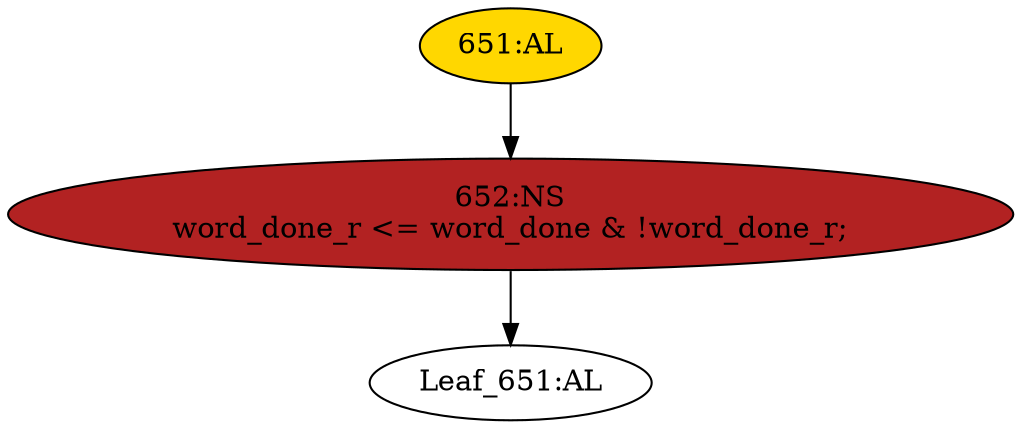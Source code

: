 strict digraph "" {
	node [label="\N"];
	"651:AL"	 [ast="<pyverilog.vparser.ast.Always object at 0x7fa020e2fa50>",
		clk_sens=True,
		fillcolor=gold,
		label="651:AL",
		sens="['clk']",
		statements="[]",
		style=filled,
		typ=Always,
		use_var="['word_done', 'word_done_r']"];
	"652:NS"	 [ast="<pyverilog.vparser.ast.NonblockingSubstitution object at 0x7fa020e2fb50>",
		fillcolor=firebrick,
		label="652:NS
word_done_r <= word_done & !word_done_r;",
		statements="[<pyverilog.vparser.ast.NonblockingSubstitution object at 0x7fa020e2fb50>]",
		style=filled,
		typ=NonblockingSubstitution];
	"651:AL" -> "652:NS"	 [cond="[]",
		lineno=None];
	"Leaf_651:AL"	 [def_var="['word_done_r']",
		label="Leaf_651:AL"];
	"652:NS" -> "Leaf_651:AL"	 [cond="[]",
		lineno=None];
}
